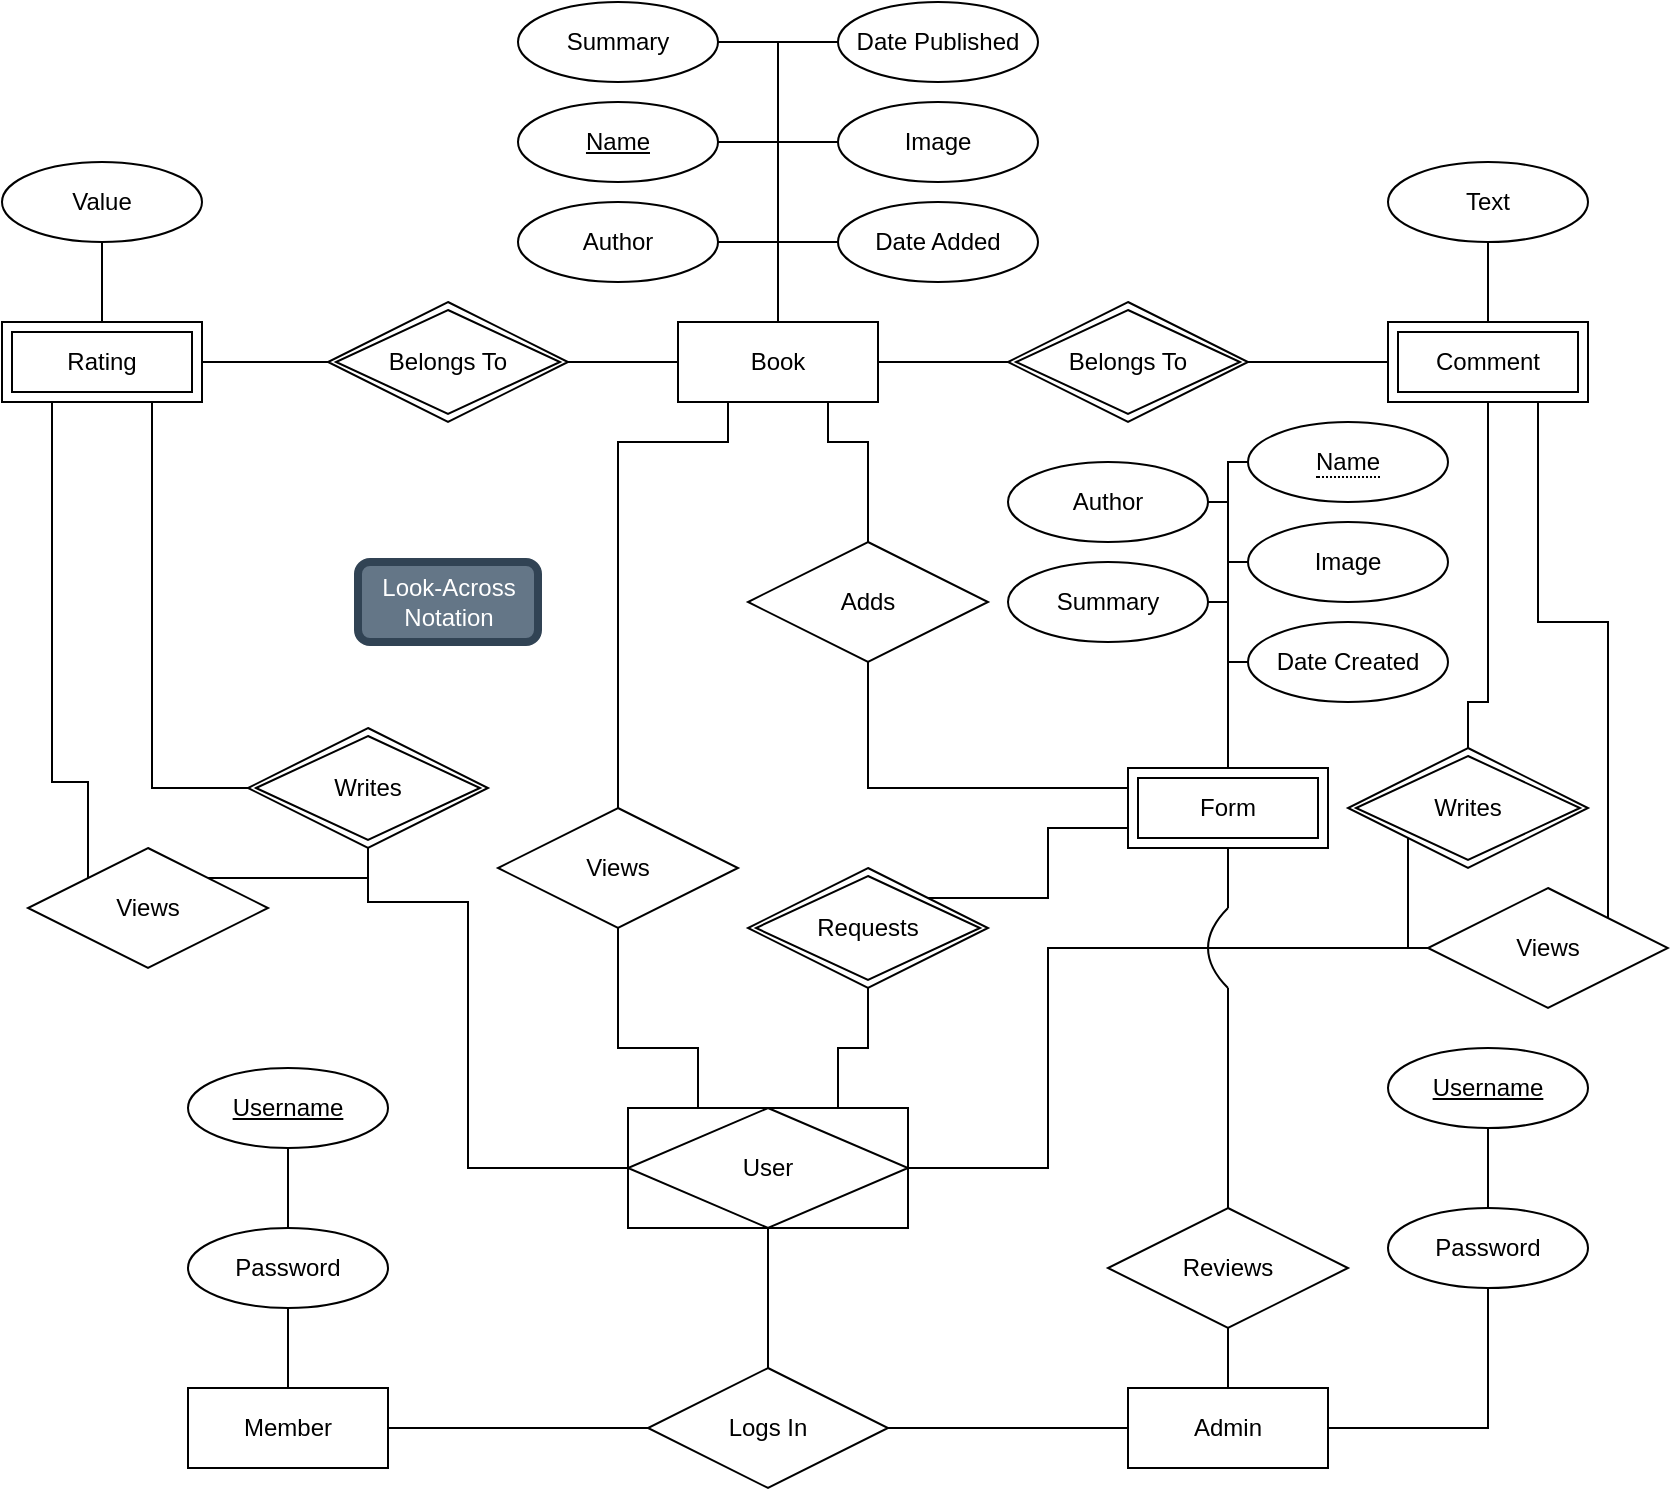 <mxfile version="28.2.1">
  <diagram id="R2lEEEUBdFMjLlhIrx00" name="Page-1">
    <mxGraphModel dx="1678" dy="893" grid="1" gridSize="10" guides="1" tooltips="1" connect="1" arrows="1" fold="1" page="1" pageScale="1" pageWidth="1654" pageHeight="2336" math="0" shadow="0" extFonts="Permanent Marker^https://fonts.googleapis.com/css?family=Permanent+Marker">
      <root>
        <mxCell id="0" />
        <mxCell id="1" parent="0" />
        <mxCell id="_qxPgumP9IlU6FrScyzH-1" value="&lt;div&gt;Book&lt;/div&gt;" style="whiteSpace=wrap;html=1;align=center;" parent="1" vertex="1">
          <mxGeometry x="375" y="350" width="100" height="40" as="geometry" />
        </mxCell>
        <mxCell id="_qxPgumP9IlU6FrScyzH-5" style="edgeStyle=orthogonalEdgeStyle;rounded=0;orthogonalLoop=1;jettySize=auto;html=1;exitX=1;exitY=0.5;exitDx=0;exitDy=0;entryX=0.5;entryY=0;entryDx=0;entryDy=0;endArrow=none;endFill=0;" parent="1" source="_qxPgumP9IlU6FrScyzH-2" target="_qxPgumP9IlU6FrScyzH-1" edge="1">
          <mxGeometry relative="1" as="geometry">
            <mxPoint x="395" y="289.96" as="sourcePoint" />
            <mxPoint x="425" y="379.96" as="targetPoint" />
            <Array as="points">
              <mxPoint x="425" y="260" />
            </Array>
          </mxGeometry>
        </mxCell>
        <mxCell id="_qxPgumP9IlU6FrScyzH-2" value="Name" style="ellipse;whiteSpace=wrap;html=1;align=center;fontStyle=4;" parent="1" vertex="1">
          <mxGeometry x="295" y="240" width="100" height="40" as="geometry" />
        </mxCell>
        <mxCell id="_qxPgumP9IlU6FrScyzH-6" value="&lt;div&gt;Author&lt;/div&gt;" style="ellipse;whiteSpace=wrap;html=1;align=center;" parent="1" vertex="1">
          <mxGeometry x="295" y="290" width="100" height="40" as="geometry" />
        </mxCell>
        <mxCell id="_qxPgumP9IlU6FrScyzH-7" value="Date Added" style="ellipse;whiteSpace=wrap;html=1;align=center;" parent="1" vertex="1">
          <mxGeometry x="455" y="290" width="100" height="40" as="geometry" />
        </mxCell>
        <mxCell id="_qxPgumP9IlU6FrScyzH-10" value="" style="edgeStyle=orthogonalEdgeStyle;rounded=0;orthogonalLoop=1;jettySize=auto;html=1;exitX=1;exitY=0.5;exitDx=0;exitDy=0;entryX=0.5;entryY=0;entryDx=0;entryDy=0;endArrow=none;endFill=0;" parent="1" source="_qxPgumP9IlU6FrScyzH-6" target="_qxPgumP9IlU6FrScyzH-1" edge="1">
          <mxGeometry relative="1" as="geometry">
            <mxPoint x="535" y="310" as="sourcePoint" />
            <mxPoint x="455" y="380" as="targetPoint" />
            <Array as="points">
              <mxPoint x="425" y="310" />
            </Array>
          </mxGeometry>
        </mxCell>
        <mxCell id="_qxPgumP9IlU6FrScyzH-11" value="" style="edgeStyle=orthogonalEdgeStyle;rounded=0;orthogonalLoop=1;jettySize=auto;html=1;endArrow=none;endFill=0;entryX=0.5;entryY=0;entryDx=0;entryDy=0;exitX=0;exitY=0.5;exitDx=0;exitDy=0;" parent="1" source="_qxPgumP9IlU6FrScyzH-7" target="_qxPgumP9IlU6FrScyzH-1" edge="1">
          <mxGeometry relative="1" as="geometry">
            <mxPoint x="485" y="260" as="sourcePoint" />
            <mxPoint x="465" y="280" as="targetPoint" />
            <Array as="points">
              <mxPoint x="455" y="310" />
              <mxPoint x="425" y="310" />
            </Array>
          </mxGeometry>
        </mxCell>
        <mxCell id="_qxPgumP9IlU6FrScyzH-14" style="edgeStyle=orthogonalEdgeStyle;rounded=0;orthogonalLoop=1;jettySize=auto;html=1;exitX=0;exitY=0.5;exitDx=0;exitDy=0;entryX=0.5;entryY=0;entryDx=0;entryDy=0;endArrow=none;endFill=0;" parent="1" source="_qxPgumP9IlU6FrScyzH-12" target="_qxPgumP9IlU6FrScyzH-1" edge="1">
          <mxGeometry relative="1" as="geometry" />
        </mxCell>
        <mxCell id="_qxPgumP9IlU6FrScyzH-12" value="Image" style="ellipse;whiteSpace=wrap;html=1;align=center;" parent="1" vertex="1">
          <mxGeometry x="455" y="240" width="100" height="40" as="geometry" />
        </mxCell>
        <mxCell id="_qxPgumP9IlU6FrScyzH-16" value="Rating" style="shape=ext;margin=3;double=1;whiteSpace=wrap;html=1;align=center;" parent="1" vertex="1">
          <mxGeometry x="37" y="350" width="100" height="40" as="geometry" />
        </mxCell>
        <mxCell id="_qxPgumP9IlU6FrScyzH-17" value="&lt;div&gt;Comment&lt;/div&gt;" style="shape=ext;margin=3;double=1;whiteSpace=wrap;html=1;align=center;" parent="1" vertex="1">
          <mxGeometry x="730" y="350" width="100" height="40" as="geometry" />
        </mxCell>
        <mxCell id="_qxPgumP9IlU6FrScyzH-19" value="&lt;div&gt;Belongs To&lt;/div&gt;" style="shape=rhombus;double=1;perimeter=rhombusPerimeter;whiteSpace=wrap;html=1;align=center;" parent="1" vertex="1">
          <mxGeometry x="200" y="340" width="120" height="60" as="geometry" />
        </mxCell>
        <mxCell id="_qxPgumP9IlU6FrScyzH-20" value="Belongs To" style="shape=rhombus;double=1;perimeter=rhombusPerimeter;whiteSpace=wrap;html=1;align=center;" parent="1" vertex="1">
          <mxGeometry x="540" y="340" width="120" height="60" as="geometry" />
        </mxCell>
        <mxCell id="_qxPgumP9IlU6FrScyzH-21" value="" style="endArrow=none;html=1;rounded=0;exitX=1;exitY=0.5;exitDx=0;exitDy=0;entryX=0;entryY=0.5;entryDx=0;entryDy=0;" parent="1" source="_qxPgumP9IlU6FrScyzH-16" target="_qxPgumP9IlU6FrScyzH-19" edge="1">
          <mxGeometry relative="1" as="geometry">
            <mxPoint x="330" y="430" as="sourcePoint" />
            <mxPoint x="490" y="430" as="targetPoint" />
          </mxGeometry>
        </mxCell>
        <mxCell id="_qxPgumP9IlU6FrScyzH-22" value="" style="endArrow=none;html=1;rounded=0;exitX=1;exitY=0.5;exitDx=0;exitDy=0;entryX=0;entryY=0.5;entryDx=0;entryDy=0;" parent="1" source="_qxPgumP9IlU6FrScyzH-19" target="_qxPgumP9IlU6FrScyzH-1" edge="1">
          <mxGeometry relative="1" as="geometry">
            <mxPoint x="330" y="480" as="sourcePoint" />
            <mxPoint x="390" y="480" as="targetPoint" />
          </mxGeometry>
        </mxCell>
        <mxCell id="_qxPgumP9IlU6FrScyzH-23" value="" style="endArrow=none;html=1;rounded=0;exitX=1;exitY=0.5;exitDx=0;exitDy=0;entryX=0;entryY=0.5;entryDx=0;entryDy=0;" parent="1" source="_qxPgumP9IlU6FrScyzH-1" target="_qxPgumP9IlU6FrScyzH-20" edge="1">
          <mxGeometry relative="1" as="geometry">
            <mxPoint x="410" y="440" as="sourcePoint" />
            <mxPoint x="465" y="440" as="targetPoint" />
          </mxGeometry>
        </mxCell>
        <mxCell id="_qxPgumP9IlU6FrScyzH-24" value="" style="endArrow=none;html=1;rounded=0;exitX=1;exitY=0.5;exitDx=0;exitDy=0;entryX=0;entryY=0.5;entryDx=0;entryDy=0;" parent="1" source="_qxPgumP9IlU6FrScyzH-20" target="_qxPgumP9IlU6FrScyzH-17" edge="1">
          <mxGeometry relative="1" as="geometry">
            <mxPoint x="660" y="490" as="sourcePoint" />
            <mxPoint x="715" y="490" as="targetPoint" />
          </mxGeometry>
        </mxCell>
        <mxCell id="_qxPgumP9IlU6FrScyzH-26" value="Value" style="ellipse;whiteSpace=wrap;html=1;align=center;" parent="1" vertex="1">
          <mxGeometry x="37" y="270" width="100" height="40" as="geometry" />
        </mxCell>
        <mxCell id="_qxPgumP9IlU6FrScyzH-27" value="&lt;div&gt;Text&lt;/div&gt;" style="ellipse;whiteSpace=wrap;html=1;align=center;" parent="1" vertex="1">
          <mxGeometry x="730" y="270" width="100" height="40" as="geometry" />
        </mxCell>
        <mxCell id="_qxPgumP9IlU6FrScyzH-29" value="" style="endArrow=none;html=1;rounded=0;exitX=0.5;exitY=0;exitDx=0;exitDy=0;entryX=0.5;entryY=1;entryDx=0;entryDy=0;" parent="1" source="_qxPgumP9IlU6FrScyzH-16" target="_qxPgumP9IlU6FrScyzH-26" edge="1">
          <mxGeometry relative="1" as="geometry">
            <mxPoint x="157" y="360" as="sourcePoint" />
            <mxPoint x="217" y="360" as="targetPoint" />
          </mxGeometry>
        </mxCell>
        <mxCell id="_qxPgumP9IlU6FrScyzH-30" value="" style="endArrow=none;html=1;rounded=0;exitX=0.5;exitY=0;exitDx=0;exitDy=0;entryX=0.5;entryY=1;entryDx=0;entryDy=0;" parent="1" source="_qxPgumP9IlU6FrScyzH-17" target="_qxPgumP9IlU6FrScyzH-27" edge="1">
          <mxGeometry relative="1" as="geometry">
            <mxPoint x="781" y="355" as="sourcePoint" />
            <mxPoint x="781" y="315" as="targetPoint" />
          </mxGeometry>
        </mxCell>
        <mxCell id="_qxPgumP9IlU6FrScyzH-50" value="&lt;div&gt;Views&lt;/div&gt;" style="shape=rhombus;perimeter=rhombusPerimeter;whiteSpace=wrap;html=1;align=center;" parent="1" vertex="1">
          <mxGeometry x="285" y="593" width="120" height="60" as="geometry" />
        </mxCell>
        <mxCell id="_qxPgumP9IlU6FrScyzH-51" value="" style="endArrow=none;html=1;rounded=0;entryX=0.5;entryY=1;entryDx=0;entryDy=0;exitX=0.25;exitY=0;exitDx=0;exitDy=0;" parent="1" source="_qxPgumP9IlU6FrScyzH-81" target="_qxPgumP9IlU6FrScyzH-50" edge="1">
          <mxGeometry relative="1" as="geometry">
            <mxPoint x="400" y="703" as="sourcePoint" />
            <mxPoint x="470" y="743" as="targetPoint" />
            <Array as="points">
              <mxPoint x="385" y="713" />
              <mxPoint x="345" y="713" />
            </Array>
          </mxGeometry>
        </mxCell>
        <mxCell id="_qxPgumP9IlU6FrScyzH-52" value="" style="endArrow=none;html=1;rounded=0;exitX=0.25;exitY=1;exitDx=0;exitDy=0;entryX=0.5;entryY=0;entryDx=0;entryDy=0;" parent="1" source="_qxPgumP9IlU6FrScyzH-1" target="_qxPgumP9IlU6FrScyzH-50" edge="1">
          <mxGeometry relative="1" as="geometry">
            <mxPoint x="200" y="490" as="sourcePoint" />
            <mxPoint x="360" y="490" as="targetPoint" />
            <Array as="points">
              <mxPoint x="400" y="410" />
              <mxPoint x="345" y="410" />
            </Array>
          </mxGeometry>
        </mxCell>
        <mxCell id="_qxPgumP9IlU6FrScyzH-53" value="Views" style="shape=rhombus;perimeter=rhombusPerimeter;whiteSpace=wrap;html=1;align=center;" parent="1" vertex="1">
          <mxGeometry x="750" y="633" width="120" height="60" as="geometry" />
        </mxCell>
        <mxCell id="_qxPgumP9IlU6FrScyzH-54" value="&lt;div&gt;Views&lt;/div&gt;" style="shape=rhombus;perimeter=rhombusPerimeter;whiteSpace=wrap;html=1;align=center;" parent="1" vertex="1">
          <mxGeometry x="50" y="613" width="120" height="60" as="geometry" />
        </mxCell>
        <mxCell id="_qxPgumP9IlU6FrScyzH-55" value="" style="endArrow=none;html=1;rounded=0;exitX=0.5;exitY=1;exitDx=0;exitDy=0;entryX=0;entryY=0.5;entryDx=0;entryDy=0;" parent="1" source="BT7zFztmOr8-_txrLHxJ-18" target="_qxPgumP9IlU6FrScyzH-81" edge="1">
          <mxGeometry relative="1" as="geometry">
            <mxPoint x="160" y="663" as="sourcePoint" />
            <mxPoint x="375" y="723" as="targetPoint" />
            <Array as="points">
              <mxPoint x="220" y="640" />
              <mxPoint x="270" y="640" />
              <mxPoint x="270" y="773" />
            </Array>
          </mxGeometry>
        </mxCell>
        <mxCell id="_qxPgumP9IlU6FrScyzH-57" value="" style="endArrow=none;html=1;rounded=0;exitX=0;exitY=0.5;exitDx=0;exitDy=0;entryX=1;entryY=0.5;entryDx=0;entryDy=0;" parent="1" source="_qxPgumP9IlU6FrScyzH-53" target="_qxPgumP9IlU6FrScyzH-81" edge="1">
          <mxGeometry relative="1" as="geometry">
            <mxPoint x="510" y="673" as="sourcePoint" />
            <mxPoint x="475" y="723" as="targetPoint" />
            <Array as="points">
              <mxPoint x="560" y="663" />
              <mxPoint x="560" y="773" />
            </Array>
          </mxGeometry>
        </mxCell>
        <mxCell id="_qxPgumP9IlU6FrScyzH-58" value="" style="endArrow=none;html=1;rounded=0;exitX=0.75;exitY=1;exitDx=0;exitDy=0;entryX=1;entryY=0;entryDx=0;entryDy=0;" parent="1" source="_qxPgumP9IlU6FrScyzH-17" target="_qxPgumP9IlU6FrScyzH-53" edge="1">
          <mxGeometry relative="1" as="geometry">
            <mxPoint x="640" y="590" as="sourcePoint" />
            <mxPoint x="800" y="420" as="targetPoint" />
            <Array as="points">
              <mxPoint x="805" y="500" />
              <mxPoint x="840" y="500" />
            </Array>
          </mxGeometry>
        </mxCell>
        <mxCell id="_qxPgumP9IlU6FrScyzH-59" value="" style="endArrow=none;html=1;rounded=0;exitX=0.25;exitY=1;exitDx=0;exitDy=0;entryX=0;entryY=0;entryDx=0;entryDy=0;" parent="1" source="_qxPgumP9IlU6FrScyzH-16" target="_qxPgumP9IlU6FrScyzH-54" edge="1">
          <mxGeometry relative="1" as="geometry">
            <mxPoint x="187" y="450" as="sourcePoint" />
            <mxPoint x="347" y="450" as="targetPoint" />
            <Array as="points">
              <mxPoint x="62" y="580" />
              <mxPoint x="80" y="580" />
            </Array>
          </mxGeometry>
        </mxCell>
        <mxCell id="_qxPgumP9IlU6FrScyzH-60" value="Form" style="shape=ext;margin=3;double=1;whiteSpace=wrap;html=1;align=center;" parent="1" vertex="1">
          <mxGeometry x="600" y="573" width="100" height="40" as="geometry" />
        </mxCell>
        <mxCell id="_qxPgumP9IlU6FrScyzH-62" value="&lt;div&gt;Requests&lt;/div&gt;" style="shape=rhombus;double=1;perimeter=rhombusPerimeter;whiteSpace=wrap;html=1;align=center;" parent="1" vertex="1">
          <mxGeometry x="410" y="623" width="120" height="60" as="geometry" />
        </mxCell>
        <mxCell id="_qxPgumP9IlU6FrScyzH-63" value="" style="endArrow=none;html=1;rounded=0;exitX=0.5;exitY=1;exitDx=0;exitDy=0;exitPerimeter=0;entryX=0.75;entryY=0;entryDx=0;entryDy=0;" parent="1" source="_qxPgumP9IlU6FrScyzH-62" target="_qxPgumP9IlU6FrScyzH-81" edge="1">
          <mxGeometry relative="1" as="geometry">
            <mxPoint x="530" y="763" as="sourcePoint" />
            <mxPoint x="450" y="703" as="targetPoint" />
            <Array as="points">
              <mxPoint x="470" y="713" />
              <mxPoint x="455" y="713" />
            </Array>
          </mxGeometry>
        </mxCell>
        <mxCell id="_qxPgumP9IlU6FrScyzH-64" value="&lt;div&gt;Adds&lt;/div&gt;" style="shape=rhombus;perimeter=rhombusPerimeter;whiteSpace=wrap;html=1;align=center;" parent="1" vertex="1">
          <mxGeometry x="410" y="460" width="120" height="60" as="geometry" />
        </mxCell>
        <mxCell id="_qxPgumP9IlU6FrScyzH-66" value="" style="endArrow=none;html=1;rounded=0;exitX=0.5;exitY=1;exitDx=0;exitDy=0;entryX=0;entryY=0.25;entryDx=0;entryDy=0;" parent="1" source="_qxPgumP9IlU6FrScyzH-64" target="_qxPgumP9IlU6FrScyzH-60" edge="1">
          <mxGeometry relative="1" as="geometry">
            <mxPoint x="530" y="583" as="sourcePoint" />
            <mxPoint x="800" y="743" as="targetPoint" />
            <Array as="points">
              <mxPoint x="470" y="583" />
            </Array>
          </mxGeometry>
        </mxCell>
        <mxCell id="_qxPgumP9IlU6FrScyzH-67" value="" style="endArrow=none;html=1;rounded=0;exitX=1;exitY=0;exitDx=0;exitDy=0;entryX=0;entryY=0.75;entryDx=0;entryDy=0;" parent="1" source="_qxPgumP9IlU6FrScyzH-62" target="_qxPgumP9IlU6FrScyzH-60" edge="1">
          <mxGeometry relative="1" as="geometry">
            <mxPoint x="650" y="743" as="sourcePoint" />
            <mxPoint x="810" y="743" as="targetPoint" />
            <Array as="points">
              <mxPoint x="560" y="638" />
              <mxPoint x="560" y="603" />
            </Array>
          </mxGeometry>
        </mxCell>
        <mxCell id="_qxPgumP9IlU6FrScyzH-81" value="User" style="shape=associativeEntity;whiteSpace=wrap;html=1;align=center;" parent="1" vertex="1">
          <mxGeometry x="350" y="743" width="140" height="60" as="geometry" />
        </mxCell>
        <mxCell id="_qxPgumP9IlU6FrScyzH-91" value="Logs In" style="shape=rhombus;perimeter=rhombusPerimeter;whiteSpace=wrap;html=1;align=center;" parent="1" vertex="1">
          <mxGeometry x="360" y="873" width="120" height="60" as="geometry" />
        </mxCell>
        <mxCell id="_qxPgumP9IlU6FrScyzH-92" value="&lt;div&gt;Reviews&lt;/div&gt;" style="shape=rhombus;perimeter=rhombusPerimeter;whiteSpace=wrap;html=1;align=center;" parent="1" vertex="1">
          <mxGeometry x="590" y="793" width="120" height="60" as="geometry" />
        </mxCell>
        <mxCell id="_qxPgumP9IlU6FrScyzH-95" value="" style="endArrow=none;html=1;rounded=0;exitX=0.5;exitY=0;exitDx=0;exitDy=0;" parent="1" source="_qxPgumP9IlU6FrScyzH-92" edge="1">
          <mxGeometry relative="1" as="geometry">
            <mxPoint x="680" y="763" as="sourcePoint" />
            <mxPoint x="650" y="683" as="targetPoint" />
          </mxGeometry>
        </mxCell>
        <mxCell id="_qxPgumP9IlU6FrScyzH-96" value="" style="endArrow=none;html=1;rounded=0;curved=1;" parent="1" edge="1">
          <mxGeometry relative="1" as="geometry">
            <mxPoint x="650" y="683" as="sourcePoint" />
            <mxPoint x="650" y="643" as="targetPoint" />
            <Array as="points">
              <mxPoint x="630" y="663" />
            </Array>
          </mxGeometry>
        </mxCell>
        <mxCell id="_qxPgumP9IlU6FrScyzH-97" value="" style="endArrow=none;html=1;rounded=0;exitX=0.5;exitY=1;exitDx=0;exitDy=0;" parent="1" source="_qxPgumP9IlU6FrScyzH-60" edge="1">
          <mxGeometry relative="1" as="geometry">
            <mxPoint x="660" y="823" as="sourcePoint" />
            <mxPoint x="650" y="643" as="targetPoint" />
          </mxGeometry>
        </mxCell>
        <mxCell id="_qxPgumP9IlU6FrScyzH-98" value="" style="endArrow=none;html=1;rounded=0;exitX=0.5;exitY=0;exitDx=0;exitDy=0;entryX=0.75;entryY=1;entryDx=0;entryDy=0;" parent="1" source="_qxPgumP9IlU6FrScyzH-64" target="_qxPgumP9IlU6FrScyzH-1" edge="1">
          <mxGeometry relative="1" as="geometry">
            <mxPoint x="470" y="430" as="sourcePoint" />
            <mxPoint x="630" y="430" as="targetPoint" />
            <Array as="points">
              <mxPoint x="470" y="410" />
              <mxPoint x="450" y="410" />
            </Array>
          </mxGeometry>
        </mxCell>
        <mxCell id="U-U-GfYKarlf4OOhgMv9-1" value="&lt;div&gt;Member&lt;/div&gt;" style="whiteSpace=wrap;html=1;align=center;" parent="1" vertex="1">
          <mxGeometry x="130" y="883" width="100" height="40" as="geometry" />
        </mxCell>
        <mxCell id="U-U-GfYKarlf4OOhgMv9-6" value="Admin" style="whiteSpace=wrap;html=1;align=center;" parent="1" vertex="1">
          <mxGeometry x="600" y="883" width="100" height="40" as="geometry" />
        </mxCell>
        <mxCell id="U-U-GfYKarlf4OOhgMv9-9" value="" style="endArrow=none;html=1;rounded=0;exitX=0;exitY=0.5;exitDx=0;exitDy=0;entryX=1;entryY=0.5;entryDx=0;entryDy=0;" parent="1" source="_qxPgumP9IlU6FrScyzH-91" target="U-U-GfYKarlf4OOhgMv9-1" edge="1">
          <mxGeometry relative="1" as="geometry">
            <mxPoint x="255" y="903" as="sourcePoint" />
            <mxPoint x="570" y="1070" as="targetPoint" />
            <Array as="points">
              <mxPoint x="280" y="903" />
            </Array>
          </mxGeometry>
        </mxCell>
        <mxCell id="U-U-GfYKarlf4OOhgMv9-10" value="" style="endArrow=none;html=1;rounded=0;entryX=1;entryY=0.5;entryDx=0;entryDy=0;exitX=0;exitY=0.5;exitDx=0;exitDy=0;" parent="1" source="U-U-GfYKarlf4OOhgMv9-6" target="_qxPgumP9IlU6FrScyzH-91" edge="1">
          <mxGeometry relative="1" as="geometry">
            <mxPoint x="515" y="1070" as="sourcePoint" />
            <mxPoint x="750" y="980" as="targetPoint" />
            <Array as="points">
              <mxPoint x="535" y="903" />
            </Array>
          </mxGeometry>
        </mxCell>
        <mxCell id="U-U-GfYKarlf4OOhgMv9-11" value="" style="endArrow=none;html=1;rounded=0;exitX=0.5;exitY=1;exitDx=0;exitDy=0;entryX=0.5;entryY=0;entryDx=0;entryDy=0;" parent="1" source="_qxPgumP9IlU6FrScyzH-92" target="U-U-GfYKarlf4OOhgMv9-6" edge="1">
          <mxGeometry relative="1" as="geometry">
            <mxPoint x="730" y="880" as="sourcePoint" />
            <mxPoint x="890" y="880" as="targetPoint" />
            <Array as="points" />
          </mxGeometry>
        </mxCell>
        <mxCell id="U-U-GfYKarlf4OOhgMv9-13" value="Image" style="ellipse;whiteSpace=wrap;html=1;align=center;" parent="1" vertex="1">
          <mxGeometry x="660" y="450" width="100" height="40" as="geometry" />
        </mxCell>
        <mxCell id="U-U-GfYKarlf4OOhgMv9-15" value="&lt;span style=&quot;border-bottom: 1px dotted;&quot;&gt;Name&lt;/span&gt;" style="ellipse;whiteSpace=wrap;html=1;align=center;" parent="1" vertex="1">
          <mxGeometry x="660" y="400" width="100" height="40" as="geometry" />
        </mxCell>
        <mxCell id="U-U-GfYKarlf4OOhgMv9-18" value="Author" style="ellipse;whiteSpace=wrap;html=1;align=center;" parent="1" vertex="1">
          <mxGeometry x="540" y="420" width="100" height="40" as="geometry" />
        </mxCell>
        <mxCell id="U-U-GfYKarlf4OOhgMv9-19" value="Date Created" style="ellipse;whiteSpace=wrap;html=1;align=center;" parent="1" vertex="1">
          <mxGeometry x="660" y="500" width="100" height="40" as="geometry" />
        </mxCell>
        <mxCell id="U-U-GfYKarlf4OOhgMv9-20" value="Summary" style="ellipse;whiteSpace=wrap;html=1;align=center;" parent="1" vertex="1">
          <mxGeometry x="540" y="470" width="100" height="40" as="geometry" />
        </mxCell>
        <mxCell id="U-U-GfYKarlf4OOhgMv9-21" value="&lt;div&gt;Summary&lt;/div&gt;" style="ellipse;whiteSpace=wrap;html=1;align=center;" parent="1" vertex="1">
          <mxGeometry x="295" y="190" width="100" height="40" as="geometry" />
        </mxCell>
        <mxCell id="U-U-GfYKarlf4OOhgMv9-22" value="" style="endArrow=none;html=1;rounded=0;exitX=0.5;exitY=0;exitDx=0;exitDy=0;entryX=1;entryY=0.5;entryDx=0;entryDy=0;" parent="1" source="_qxPgumP9IlU6FrScyzH-1" target="U-U-GfYKarlf4OOhgMv9-21" edge="1">
          <mxGeometry relative="1" as="geometry">
            <mxPoint x="430" y="260" as="sourcePoint" />
            <mxPoint x="690" y="210" as="targetPoint" />
            <Array as="points">
              <mxPoint x="425" y="210" />
            </Array>
          </mxGeometry>
        </mxCell>
        <mxCell id="U-U-GfYKarlf4OOhgMv9-23" value="" style="endArrow=none;html=1;rounded=0;exitX=1;exitY=0.5;exitDx=0;exitDy=0;entryX=0.5;entryY=0;entryDx=0;entryDy=0;" parent="1" source="U-U-GfYKarlf4OOhgMv9-20" target="_qxPgumP9IlU6FrScyzH-60" edge="1">
          <mxGeometry relative="1" as="geometry">
            <mxPoint x="640" y="530" as="sourcePoint" />
            <mxPoint x="800" y="530" as="targetPoint" />
            <Array as="points">
              <mxPoint x="650" y="490" />
            </Array>
          </mxGeometry>
        </mxCell>
        <mxCell id="U-U-GfYKarlf4OOhgMv9-24" value="" style="endArrow=none;html=1;rounded=0;exitX=1;exitY=0.5;exitDx=0;exitDy=0;entryX=0.5;entryY=0;entryDx=0;entryDy=0;" parent="1" source="U-U-GfYKarlf4OOhgMv9-18" target="_qxPgumP9IlU6FrScyzH-60" edge="1">
          <mxGeometry relative="1" as="geometry">
            <mxPoint x="480" y="530" as="sourcePoint" />
            <mxPoint x="640" y="530" as="targetPoint" />
            <Array as="points">
              <mxPoint x="650" y="440" />
            </Array>
          </mxGeometry>
        </mxCell>
        <mxCell id="U-U-GfYKarlf4OOhgMv9-25" value="" style="endArrow=none;html=1;rounded=0;exitX=0;exitY=0.5;exitDx=0;exitDy=0;entryX=0.5;entryY=0;entryDx=0;entryDy=0;" parent="1" source="U-U-GfYKarlf4OOhgMv9-19" target="_qxPgumP9IlU6FrScyzH-60" edge="1">
          <mxGeometry relative="1" as="geometry">
            <mxPoint x="570" y="550" as="sourcePoint" />
            <mxPoint x="730" y="550" as="targetPoint" />
            <Array as="points">
              <mxPoint x="650" y="520" />
            </Array>
          </mxGeometry>
        </mxCell>
        <mxCell id="U-U-GfYKarlf4OOhgMv9-26" value="" style="endArrow=none;html=1;rounded=0;exitX=0;exitY=0.5;exitDx=0;exitDy=0;entryX=0.5;entryY=0;entryDx=0;entryDy=0;" parent="1" source="U-U-GfYKarlf4OOhgMv9-13" target="_qxPgumP9IlU6FrScyzH-60" edge="1">
          <mxGeometry relative="1" as="geometry">
            <mxPoint x="590" y="560" as="sourcePoint" />
            <mxPoint x="750" y="560" as="targetPoint" />
            <Array as="points">
              <mxPoint x="650" y="470" />
            </Array>
          </mxGeometry>
        </mxCell>
        <mxCell id="U-U-GfYKarlf4OOhgMv9-27" value="" style="endArrow=none;html=1;rounded=0;exitX=0.5;exitY=0;exitDx=0;exitDy=0;entryX=0;entryY=0.5;entryDx=0;entryDy=0;" parent="1" source="_qxPgumP9IlU6FrScyzH-60" target="U-U-GfYKarlf4OOhgMv9-15" edge="1">
          <mxGeometry relative="1" as="geometry">
            <mxPoint x="690" y="560" as="sourcePoint" />
            <mxPoint x="850" y="560" as="targetPoint" />
            <Array as="points">
              <mxPoint x="650" y="420" />
            </Array>
          </mxGeometry>
        </mxCell>
        <mxCell id="U-U-GfYKarlf4OOhgMv9-28" value="&lt;div&gt;Look-Across&lt;/div&gt;&lt;div&gt;Notation&lt;/div&gt;" style="text;html=1;align=center;verticalAlign=middle;resizable=0;points=[];autosize=1;strokeColor=#314354;fillColor=#647687;rounded=1;glass=0;fontColor=#ffffff;strokeWidth=4;" parent="1" vertex="1">
          <mxGeometry x="215" y="470" width="90" height="40" as="geometry" />
        </mxCell>
        <mxCell id="BT7zFztmOr8-_txrLHxJ-1" value="Date Published" style="ellipse;whiteSpace=wrap;html=1;align=center;" vertex="1" parent="1">
          <mxGeometry x="455" y="190" width="100" height="40" as="geometry" />
        </mxCell>
        <mxCell id="BT7zFztmOr8-_txrLHxJ-2" value="" style="endArrow=none;html=1;rounded=0;exitX=0.5;exitY=0;exitDx=0;exitDy=0;entryX=0;entryY=0.5;entryDx=0;entryDy=0;" edge="1" parent="1" source="_qxPgumP9IlU6FrScyzH-1" target="BT7zFztmOr8-_txrLHxJ-1">
          <mxGeometry relative="1" as="geometry">
            <mxPoint x="640" y="370" as="sourcePoint" />
            <mxPoint x="610" y="230" as="targetPoint" />
            <Array as="points">
              <mxPoint x="425" y="210" />
            </Array>
          </mxGeometry>
        </mxCell>
        <mxCell id="BT7zFztmOr8-_txrLHxJ-3" value="Password" style="ellipse;whiteSpace=wrap;html=1;align=center;" vertex="1" parent="1">
          <mxGeometry x="130" y="803" width="100" height="40" as="geometry" />
        </mxCell>
        <mxCell id="BT7zFztmOr8-_txrLHxJ-6" value="" style="endArrow=none;html=1;rounded=0;exitX=0.5;exitY=1;exitDx=0;exitDy=0;entryX=0.5;entryY=0;entryDx=0;entryDy=0;" edge="1" parent="1" source="BT7zFztmOr8-_txrLHxJ-3" target="U-U-GfYKarlf4OOhgMv9-1">
          <mxGeometry relative="1" as="geometry">
            <mxPoint x="140" y="930" as="sourcePoint" />
            <mxPoint x="300" y="930" as="targetPoint" />
          </mxGeometry>
        </mxCell>
        <mxCell id="BT7zFztmOr8-_txrLHxJ-9" value="Password" style="ellipse;whiteSpace=wrap;html=1;align=center;" vertex="1" parent="1">
          <mxGeometry x="730" y="793" width="100" height="40" as="geometry" />
        </mxCell>
        <mxCell id="BT7zFztmOr8-_txrLHxJ-10" value="" style="endArrow=none;html=1;rounded=0;exitX=0.5;exitY=0;exitDx=0;exitDy=0;entryX=0.5;entryY=1;entryDx=0;entryDy=0;" edge="1" parent="1" source="BT7zFztmOr8-_txrLHxJ-9" target="BT7zFztmOr8-_txrLHxJ-13">
          <mxGeometry relative="1" as="geometry">
            <mxPoint x="870" y="760" as="sourcePoint" />
            <mxPoint x="780" y="753" as="targetPoint" />
            <Array as="points" />
          </mxGeometry>
        </mxCell>
        <mxCell id="BT7zFztmOr8-_txrLHxJ-11" value="" style="endArrow=none;html=1;rounded=0;exitX=0.5;exitY=1;exitDx=0;exitDy=0;entryX=1;entryY=0.5;entryDx=0;entryDy=0;" edge="1" parent="1" source="BT7zFztmOr8-_txrLHxJ-9" target="U-U-GfYKarlf4OOhgMv9-6">
          <mxGeometry relative="1" as="geometry">
            <mxPoint x="800" y="1120" as="sourcePoint" />
            <mxPoint x="800" y="1080" as="targetPoint" />
            <Array as="points">
              <mxPoint x="780" y="903" />
            </Array>
          </mxGeometry>
        </mxCell>
        <mxCell id="BT7zFztmOr8-_txrLHxJ-12" value="&lt;div&gt;Username&lt;/div&gt;" style="ellipse;whiteSpace=wrap;html=1;align=center;fontStyle=4;" vertex="1" parent="1">
          <mxGeometry x="130" y="723" width="100" height="40" as="geometry" />
        </mxCell>
        <mxCell id="BT7zFztmOr8-_txrLHxJ-13" value="Username" style="ellipse;whiteSpace=wrap;html=1;align=center;fontStyle=4;" vertex="1" parent="1">
          <mxGeometry x="730" y="713" width="100" height="40" as="geometry" />
        </mxCell>
        <mxCell id="BT7zFztmOr8-_txrLHxJ-15" value="" style="endArrow=none;html=1;rounded=0;exitX=0.5;exitY=1;exitDx=0;exitDy=0;entryX=0.5;entryY=0;entryDx=0;entryDy=0;" edge="1" parent="1" source="_qxPgumP9IlU6FrScyzH-81" target="_qxPgumP9IlU6FrScyzH-91">
          <mxGeometry relative="1" as="geometry">
            <mxPoint x="450" y="960" as="sourcePoint" />
            <mxPoint x="450" y="1000" as="targetPoint" />
          </mxGeometry>
        </mxCell>
        <mxCell id="BT7zFztmOr8-_txrLHxJ-16" value="" style="endArrow=none;html=1;rounded=0;exitX=0.5;exitY=1;exitDx=0;exitDy=0;entryX=0.5;entryY=0;entryDx=0;entryDy=0;" edge="1" parent="1" source="BT7zFztmOr8-_txrLHxJ-12" target="BT7zFztmOr8-_txrLHxJ-3">
          <mxGeometry relative="1" as="geometry">
            <mxPoint x="250" y="830" as="sourcePoint" />
            <mxPoint x="250" y="870" as="targetPoint" />
          </mxGeometry>
        </mxCell>
        <mxCell id="BT7zFztmOr8-_txrLHxJ-18" value="Writes" style="shape=rhombus;double=1;perimeter=rhombusPerimeter;whiteSpace=wrap;html=1;align=center;" vertex="1" parent="1">
          <mxGeometry x="160" y="553" width="120" height="60" as="geometry" />
        </mxCell>
        <mxCell id="BT7zFztmOr8-_txrLHxJ-19" value="" style="endArrow=none;html=1;rounded=0;exitX=1;exitY=0;exitDx=0;exitDy=0;" edge="1" parent="1" source="_qxPgumP9IlU6FrScyzH-54">
          <mxGeometry relative="1" as="geometry">
            <mxPoint x="220" y="670" as="sourcePoint" />
            <mxPoint x="220" y="628" as="targetPoint" />
          </mxGeometry>
        </mxCell>
        <mxCell id="BT7zFztmOr8-_txrLHxJ-20" value="" style="endArrow=none;html=1;rounded=0;exitX=0;exitY=0.5;exitDx=0;exitDy=0;entryX=0.75;entryY=1;entryDx=0;entryDy=0;" edge="1" parent="1" source="BT7zFztmOr8-_txrLHxJ-18" target="_qxPgumP9IlU6FrScyzH-16">
          <mxGeometry relative="1" as="geometry">
            <mxPoint x="330" y="620" as="sourcePoint" />
            <mxPoint x="490" y="620" as="targetPoint" />
            <Array as="points">
              <mxPoint x="112" y="583" />
            </Array>
          </mxGeometry>
        </mxCell>
        <mxCell id="BT7zFztmOr8-_txrLHxJ-21" value="Writes" style="shape=rhombus;double=1;perimeter=rhombusPerimeter;whiteSpace=wrap;html=1;align=center;" vertex="1" parent="1">
          <mxGeometry x="710" y="563" width="120" height="60" as="geometry" />
        </mxCell>
        <mxCell id="BT7zFztmOr8-_txrLHxJ-22" value="" style="endArrow=none;html=1;rounded=0;entryX=0;entryY=1;entryDx=0;entryDy=0;exitX=1;exitY=0.5;exitDx=0;exitDy=0;movable=1;resizable=1;rotatable=1;deletable=1;editable=1;locked=0;connectable=1;" edge="1" parent="1" source="_qxPgumP9IlU6FrScyzH-81" target="BT7zFztmOr8-_txrLHxJ-21">
          <mxGeometry relative="1" as="geometry">
            <mxPoint x="730" y="660" as="sourcePoint" />
            <mxPoint x="890" y="710" as="targetPoint" />
            <Array as="points">
              <mxPoint x="560" y="773" />
              <mxPoint x="560" y="663" />
              <mxPoint x="740" y="663" />
            </Array>
          </mxGeometry>
        </mxCell>
        <mxCell id="BT7zFztmOr8-_txrLHxJ-23" value="" style="endArrow=none;html=1;rounded=0;exitX=0.5;exitY=0;exitDx=0;exitDy=0;entryX=0.5;entryY=1;entryDx=0;entryDy=0;" edge="1" parent="1" source="BT7zFztmOr8-_txrLHxJ-21" target="_qxPgumP9IlU6FrScyzH-17">
          <mxGeometry relative="1" as="geometry">
            <mxPoint x="890" y="540" as="sourcePoint" />
            <mxPoint x="1050" y="540" as="targetPoint" />
            <Array as="points">
              <mxPoint x="770" y="540" />
              <mxPoint x="780" y="540" />
            </Array>
          </mxGeometry>
        </mxCell>
      </root>
    </mxGraphModel>
  </diagram>
</mxfile>
